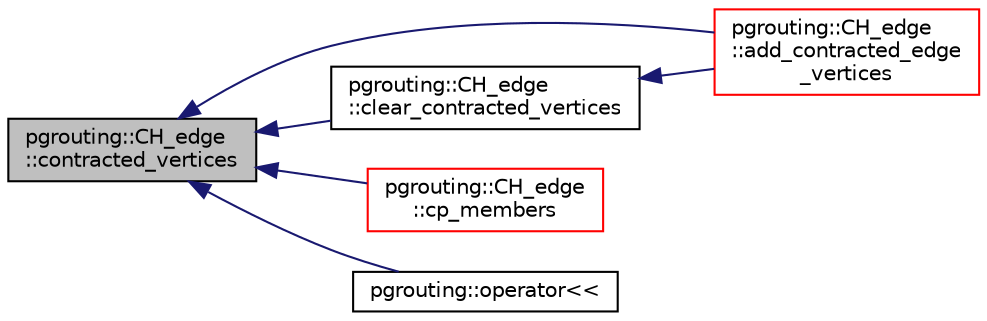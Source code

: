 digraph "pgrouting::CH_edge::contracted_vertices"
{
  edge [fontname="Helvetica",fontsize="10",labelfontname="Helvetica",labelfontsize="10"];
  node [fontname="Helvetica",fontsize="10",shape=record];
  rankdir="LR";
  Node1 [label="pgrouting::CH_edge\l::contracted_vertices",height=0.2,width=0.4,color="black", fillcolor="grey75", style="filled", fontcolor="black"];
  Node1 -> Node2 [dir="back",color="midnightblue",fontsize="10",style="solid",fontname="Helvetica"];
  Node2 [label="pgrouting::CH_edge\l::add_contracted_edge\l_vertices",height=0.2,width=0.4,color="red", fillcolor="white", style="filled",URL="$classpgrouting_1_1CH__edge.html#a2bff292b91e87794f3454a7666611b6d"];
  Node1 -> Node3 [dir="back",color="midnightblue",fontsize="10",style="solid",fontname="Helvetica"];
  Node3 [label="pgrouting::CH_edge\l::clear_contracted_vertices",height=0.2,width=0.4,color="black", fillcolor="white", style="filled",URL="$classpgrouting_1_1CH__edge.html#a85a95ffdce7847255759af3e2d2c1637"];
  Node3 -> Node2 [dir="back",color="midnightblue",fontsize="10",style="solid",fontname="Helvetica"];
  Node1 -> Node4 [dir="back",color="midnightblue",fontsize="10",style="solid",fontname="Helvetica"];
  Node4 [label="pgrouting::CH_edge\l::cp_members",height=0.2,width=0.4,color="red", fillcolor="white", style="filled",URL="$classpgrouting_1_1CH__edge.html#a22dc23aab2ffd1dedfb4b8e3b0a1175b"];
  Node1 -> Node5 [dir="back",color="midnightblue",fontsize="10",style="solid",fontname="Helvetica"];
  Node5 [label="pgrouting::operator\<\<",height=0.2,width=0.4,color="black", fillcolor="white", style="filled",URL="$namespacepgrouting.html#a6745e8ab189ff8de72b34539da11dbe1"];
}
